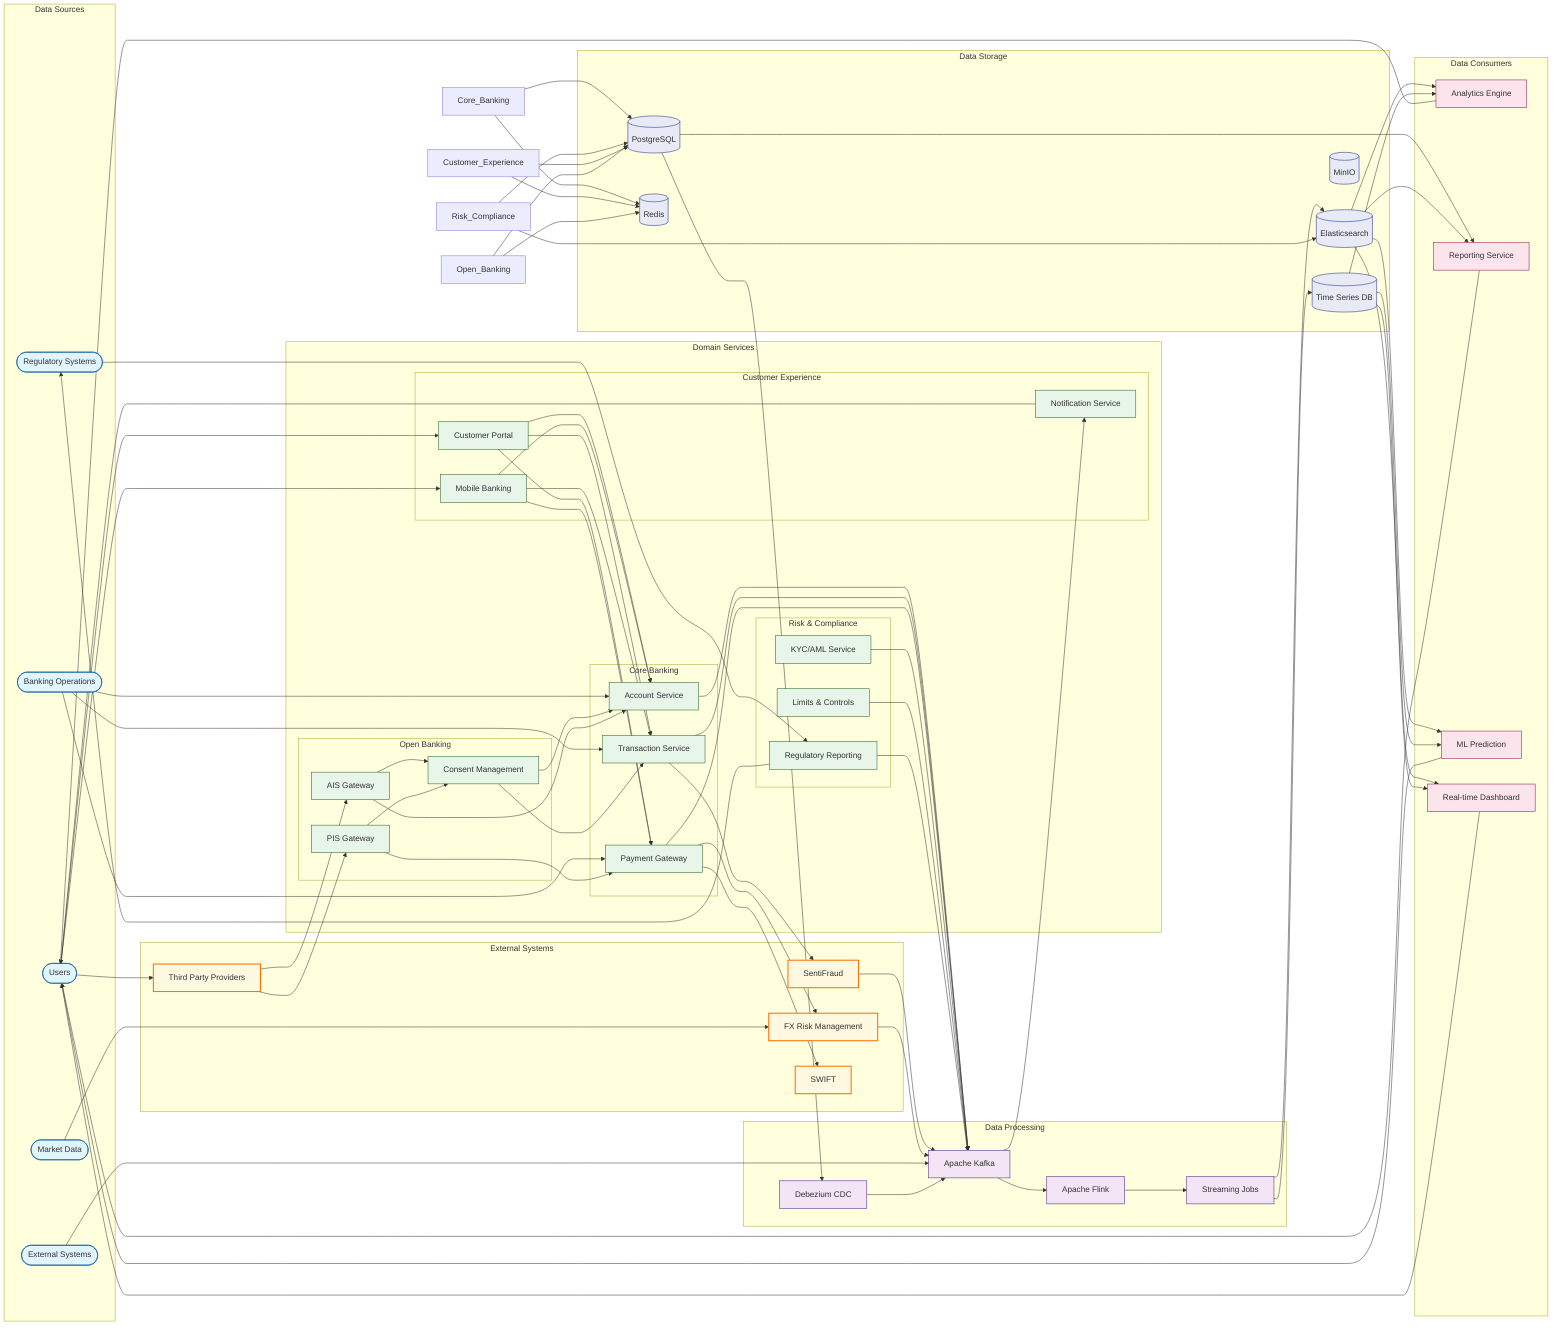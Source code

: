 flowchart LR
%% Data Sources
    subgraph "Data Sources"
        direction TB
        users([Users])
        banking([Banking Operations])
        external([External Systems])
        market([Market Data])
        regulatory([Regulatory Systems])
    end

%% Domain Services
    subgraph "Domain Services"
        direction TB
        subgraph "Core Banking"
            account[Account Service]
            transaction[Transaction Service]
            payment[Payment Gateway]
        end

        subgraph "Customer Experience"
            portal[Customer Portal]
            mobile[Mobile Banking]
            notification[Notification Service]
        end

        subgraph "Risk & Compliance"
            kyc[KYC/AML Service]
            limits[Limits & Controls]
            regulatory_r[Regulatory Reporting]
        end

        subgraph "Open Banking"
            consent[Consent Management]
            ais[AIS Gateway]
            pis[PIS Gateway]
        end
    end

%% External Systems
    subgraph "External Systems"
        direction TB
        sentiFraud[SentiFraud]
        fxRisk[FX Risk Management]
        swift[SWIFT]
        tpps[Third Party Providers]
    end

%% Data Processing
    subgraph "Data Processing"
        direction TB
        kafka[Apache Kafka]
        debezium[Debezium CDC]
        flink[Apache Flink]
        streamingJobs[Streaming Jobs]
    end

%% Data Storage
    subgraph "Data Storage"
        direction TB
        pg[(PostgreSQL)]
        redis[(Redis)]
        es[(Elasticsearch)]
        minio[(MinIO)]
        tsdb[(Time Series DB)]
    end

%% Data Consumers
    subgraph "Data Consumers"
        direction TB
        analytics[Analytics Engine]
        reporting[Reporting Service]
        ml[ML Prediction]
        dashboard[Real-time Dashboard]
    end

%% User Connections
    users --> portal & mobile & tpps
    portal & mobile --> account & transaction & payment
    tpps --> ais & pis

%% Core Banking Flows
    banking --> account & transaction & payment
    account --> kafka
    transaction --> kafka
    payment --> kafka
    payment --> swift

%% Risk Flows
    transaction --> sentiFraud
    sentiFraud --> kafka
    payment --> fxRisk
    fxRisk --> kafka

%% Open Banking Flows
    ais --> consent
    pis --> consent
    consent --> account & transaction
    ais --> account
    pis --> payment

%% Regulatory Flows
    regulatory --> regulatory_r
    kyc & limits & regulatory_r --> kafka

%% Market Data Flows
    market --> fxRisk

%% External System Flows
    external --> kafka

%% Notification Flows
    kafka --> notification
    notification --> users

%% Data Capture Flows
    pg --> debezium
    debezium --> kafka

%% Data Processing Flows
    kafka --> flink
    flink --> streamingJobs
    streamingJobs --> es & tsdb

%% Data Storage Flows
    Core_Banking --> pg & redis
    Risk_Compliance --> pg & es
    Customer_Experience --> pg & redis
    Open_Banking --> pg & redis

%% Data Consumer Flows
    es & tsdb --> analytics & dashboard
    pg & es --> reporting
    es & tsdb --> ml

%% Output Flows
    analytics & reporting & ml & dashboard --> users
    regulatory_r --> regulatory

%% Styling
    classDef source fill:#e1f5fe,stroke:#01579b
    classDef service fill:#e8f5e9,stroke:#1b5e20
    classDef external fill:#fff8e1,stroke:#ff6f00,stroke-width:2px
    classDef processing fill:#f3e5f5,stroke:#4a148c
    classDef storage fill:#e8eaf6,stroke:#1a237e
    classDef consumer fill:#fce4ec,stroke:#880e4f

    class users,banking,external,market,regulatory source
    class account,transaction,payment,portal,mobile,notification,kyc,limits,regulatory_r,consent,ais,pis service
    class sentiFraud,fxRisk,swift,tpps external
    class kafka,debezium,flink,streamingJobs processing
    class pg,redis,es,minio,tsdb storage
    class analytics,reporting,ml,dashboard consumer